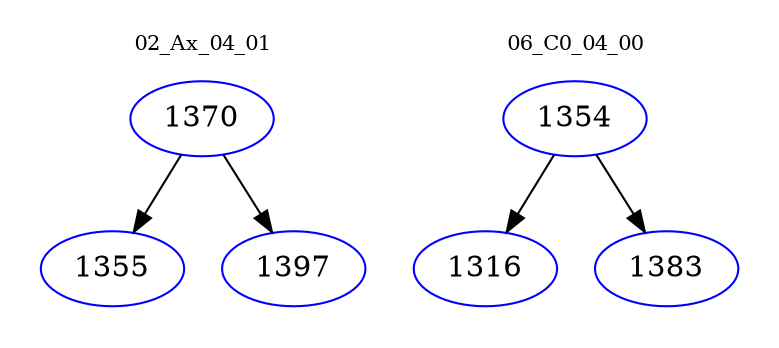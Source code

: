 digraph{
subgraph cluster_0 {
color = white
label = "02_Ax_04_01";
fontsize=10;
T0_1370 [label="1370", color="blue"]
T0_1370 -> T0_1355 [color="black"]
T0_1355 [label="1355", color="blue"]
T0_1370 -> T0_1397 [color="black"]
T0_1397 [label="1397", color="blue"]
}
subgraph cluster_1 {
color = white
label = "06_C0_04_00";
fontsize=10;
T1_1354 [label="1354", color="blue"]
T1_1354 -> T1_1316 [color="black"]
T1_1316 [label="1316", color="blue"]
T1_1354 -> T1_1383 [color="black"]
T1_1383 [label="1383", color="blue"]
}
}
